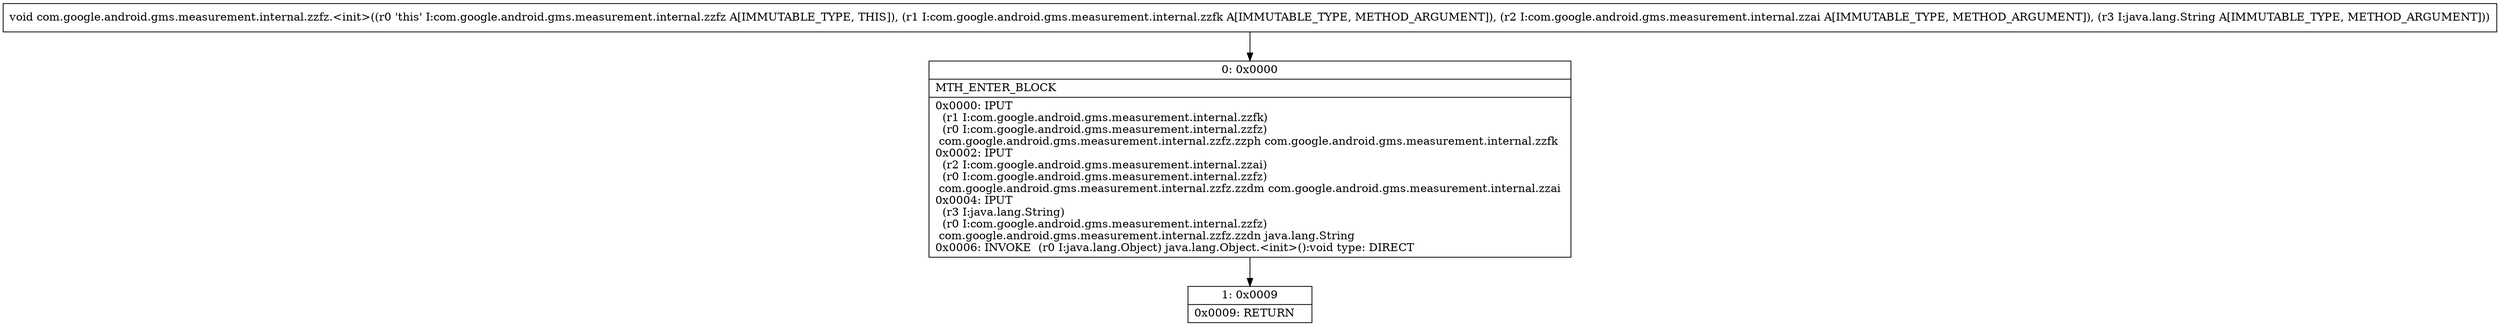 digraph "CFG forcom.google.android.gms.measurement.internal.zzfz.\<init\>(Lcom\/google\/android\/gms\/measurement\/internal\/zzfk;Lcom\/google\/android\/gms\/measurement\/internal\/zzai;Ljava\/lang\/String;)V" {
Node_0 [shape=record,label="{0\:\ 0x0000|MTH_ENTER_BLOCK\l|0x0000: IPUT  \l  (r1 I:com.google.android.gms.measurement.internal.zzfk)\l  (r0 I:com.google.android.gms.measurement.internal.zzfz)\l com.google.android.gms.measurement.internal.zzfz.zzph com.google.android.gms.measurement.internal.zzfk \l0x0002: IPUT  \l  (r2 I:com.google.android.gms.measurement.internal.zzai)\l  (r0 I:com.google.android.gms.measurement.internal.zzfz)\l com.google.android.gms.measurement.internal.zzfz.zzdm com.google.android.gms.measurement.internal.zzai \l0x0004: IPUT  \l  (r3 I:java.lang.String)\l  (r0 I:com.google.android.gms.measurement.internal.zzfz)\l com.google.android.gms.measurement.internal.zzfz.zzdn java.lang.String \l0x0006: INVOKE  (r0 I:java.lang.Object) java.lang.Object.\<init\>():void type: DIRECT \l}"];
Node_1 [shape=record,label="{1\:\ 0x0009|0x0009: RETURN   \l}"];
MethodNode[shape=record,label="{void com.google.android.gms.measurement.internal.zzfz.\<init\>((r0 'this' I:com.google.android.gms.measurement.internal.zzfz A[IMMUTABLE_TYPE, THIS]), (r1 I:com.google.android.gms.measurement.internal.zzfk A[IMMUTABLE_TYPE, METHOD_ARGUMENT]), (r2 I:com.google.android.gms.measurement.internal.zzai A[IMMUTABLE_TYPE, METHOD_ARGUMENT]), (r3 I:java.lang.String A[IMMUTABLE_TYPE, METHOD_ARGUMENT])) }"];
MethodNode -> Node_0;
Node_0 -> Node_1;
}

